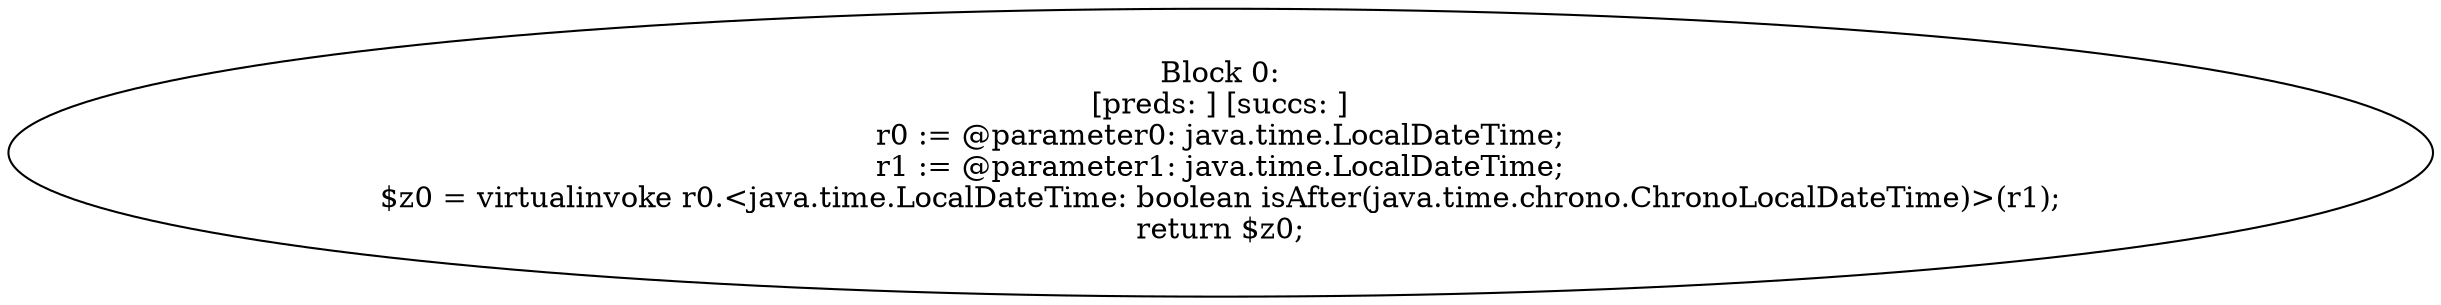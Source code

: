digraph "unitGraph" {
    "Block 0:
[preds: ] [succs: ]
r0 := @parameter0: java.time.LocalDateTime;
r1 := @parameter1: java.time.LocalDateTime;
$z0 = virtualinvoke r0.<java.time.LocalDateTime: boolean isAfter(java.time.chrono.ChronoLocalDateTime)>(r1);
return $z0;
"
}
